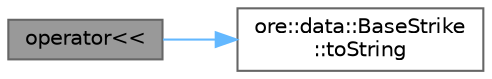 digraph "operator&lt;&lt;"
{
 // INTERACTIVE_SVG=YES
 // LATEX_PDF_SIZE
  bgcolor="transparent";
  edge [fontname=Helvetica,fontsize=10,labelfontname=Helvetica,labelfontsize=10];
  node [fontname=Helvetica,fontsize=10,shape=box,height=0.2,width=0.4];
  rankdir="LR";
  Node1 [label="operator\<\<",height=0.2,width=0.4,color="gray40", fillcolor="grey60", style="filled", fontcolor="black",tooltip="Write strike to stream."];
  Node1 -> Node2 [color="steelblue1",style="solid"];
  Node2 [label="ore::data::BaseStrike\l::toString",height=0.2,width=0.4,color="grey40", fillcolor="white", style="filled",URL="$classore_1_1data_1_1_base_strike.html#a86412f21d82b99aa3444ad89a34e222d",tooltip="Write the Strike object to string."];
}
